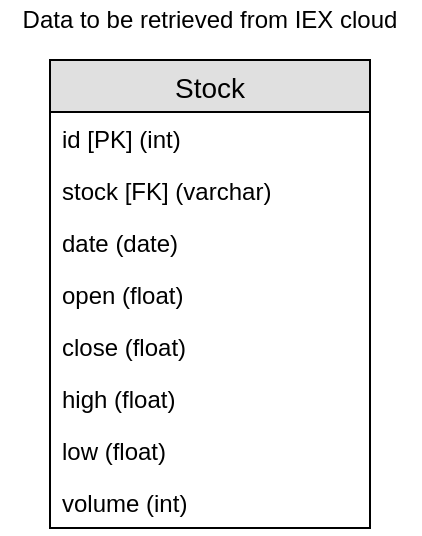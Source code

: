 <mxfile version="12.1.3" type="device" pages="1"><diagram id="vmu-fpHjigqBA_gIoF1m" name="Page-1"><mxGraphModel dx="1648" dy="755" grid="1" gridSize="10" guides="1" tooltips="1" connect="1" arrows="1" fold="1" page="1" pageScale="1" pageWidth="850" pageHeight="1100" math="0" shadow="0"><root><mxCell id="0"/><mxCell id="1" parent="0"/><mxCell id="IVM-sFiN2sfqowYguLPI-1" value="Stock" style="swimlane;fontStyle=0;childLayout=stackLayout;horizontal=1;startSize=26;fillColor=#e0e0e0;horizontalStack=0;resizeParent=1;resizeParentMax=0;resizeLast=0;collapsible=1;marginBottom=0;swimlaneFillColor=#ffffff;align=center;fontSize=14;" parent="1" vertex="1"><mxGeometry x="80" y="100" width="160" height="234" as="geometry"/></mxCell><mxCell id="IVM-sFiN2sfqowYguLPI-2" value="id [PK] (int)" style="text;strokeColor=none;fillColor=none;spacingLeft=4;spacingRight=4;overflow=hidden;rotatable=0;points=[[0,0.5],[1,0.5]];portConstraint=eastwest;fontSize=12;" parent="IVM-sFiN2sfqowYguLPI-1" vertex="1"><mxGeometry y="26" width="160" height="26" as="geometry"/></mxCell><mxCell id="IVM-sFiN2sfqowYguLPI-3" value="stock [FK] (varchar)" style="text;strokeColor=none;fillColor=none;spacingLeft=4;spacingRight=4;overflow=hidden;rotatable=0;points=[[0,0.5],[1,0.5]];portConstraint=eastwest;fontSize=12;" parent="IVM-sFiN2sfqowYguLPI-1" vertex="1"><mxGeometry y="52" width="160" height="26" as="geometry"/></mxCell><mxCell id="IVM-sFiN2sfqowYguLPI-4" value="date (date)" style="text;strokeColor=none;fillColor=none;spacingLeft=4;spacingRight=4;overflow=hidden;rotatable=0;points=[[0,0.5],[1,0.5]];portConstraint=eastwest;fontSize=12;" parent="IVM-sFiN2sfqowYguLPI-1" vertex="1"><mxGeometry y="78" width="160" height="26" as="geometry"/></mxCell><mxCell id="IVM-sFiN2sfqowYguLPI-5" value="open (float)" style="text;strokeColor=none;fillColor=none;spacingLeft=4;spacingRight=4;overflow=hidden;rotatable=0;points=[[0,0.5],[1,0.5]];portConstraint=eastwest;fontSize=12;" parent="IVM-sFiN2sfqowYguLPI-1" vertex="1"><mxGeometry y="104" width="160" height="26" as="geometry"/></mxCell><mxCell id="IVM-sFiN2sfqowYguLPI-6" value="close (float)" style="text;strokeColor=none;fillColor=none;spacingLeft=4;spacingRight=4;overflow=hidden;rotatable=0;points=[[0,0.5],[1,0.5]];portConstraint=eastwest;fontSize=12;" parent="IVM-sFiN2sfqowYguLPI-1" vertex="1"><mxGeometry y="130" width="160" height="26" as="geometry"/></mxCell><mxCell id="IVM-sFiN2sfqowYguLPI-7" value="high (float)" style="text;strokeColor=none;fillColor=none;spacingLeft=4;spacingRight=4;overflow=hidden;rotatable=0;points=[[0,0.5],[1,0.5]];portConstraint=eastwest;fontSize=12;" parent="IVM-sFiN2sfqowYguLPI-1" vertex="1"><mxGeometry y="156" width="160" height="26" as="geometry"/></mxCell><mxCell id="IVM-sFiN2sfqowYguLPI-8" value="low (float)" style="text;strokeColor=none;fillColor=none;spacingLeft=4;spacingRight=4;overflow=hidden;rotatable=0;points=[[0,0.5],[1,0.5]];portConstraint=eastwest;fontSize=12;" parent="IVM-sFiN2sfqowYguLPI-1" vertex="1"><mxGeometry y="182" width="160" height="26" as="geometry"/></mxCell><mxCell id="IVM-sFiN2sfqowYguLPI-9" value="volume (int)" style="text;strokeColor=none;fillColor=none;spacingLeft=4;spacingRight=4;overflow=hidden;rotatable=0;points=[[0,0.5],[1,0.5]];portConstraint=eastwest;fontSize=12;" parent="IVM-sFiN2sfqowYguLPI-1" vertex="1"><mxGeometry y="208" width="160" height="26" as="geometry"/></mxCell><mxCell id="kqvIP36uAGoy-HGFQv5K-1" value="Data to be retrieved from IEX cloud" style="text;html=1;strokeColor=none;fillColor=none;align=center;verticalAlign=middle;whiteSpace=wrap;rounded=0;" vertex="1" parent="1"><mxGeometry x="55" y="70" width="210" height="20" as="geometry"/></mxCell></root></mxGraphModel></diagram></mxfile>